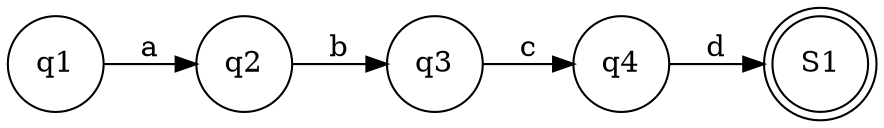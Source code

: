 digraph finite_state_machine {
    rankdir=LR;
    size="8,5"

    node [shape = doublecircle]; S1;

    node [shape = circle];
    q1 -> q2 [ label = "a" ];
    q2 -> q3 [ label = "b" ];
    q3 -> q4 [ label = "c" ];
    q4 -> S1 [ label = "d" ];
}
